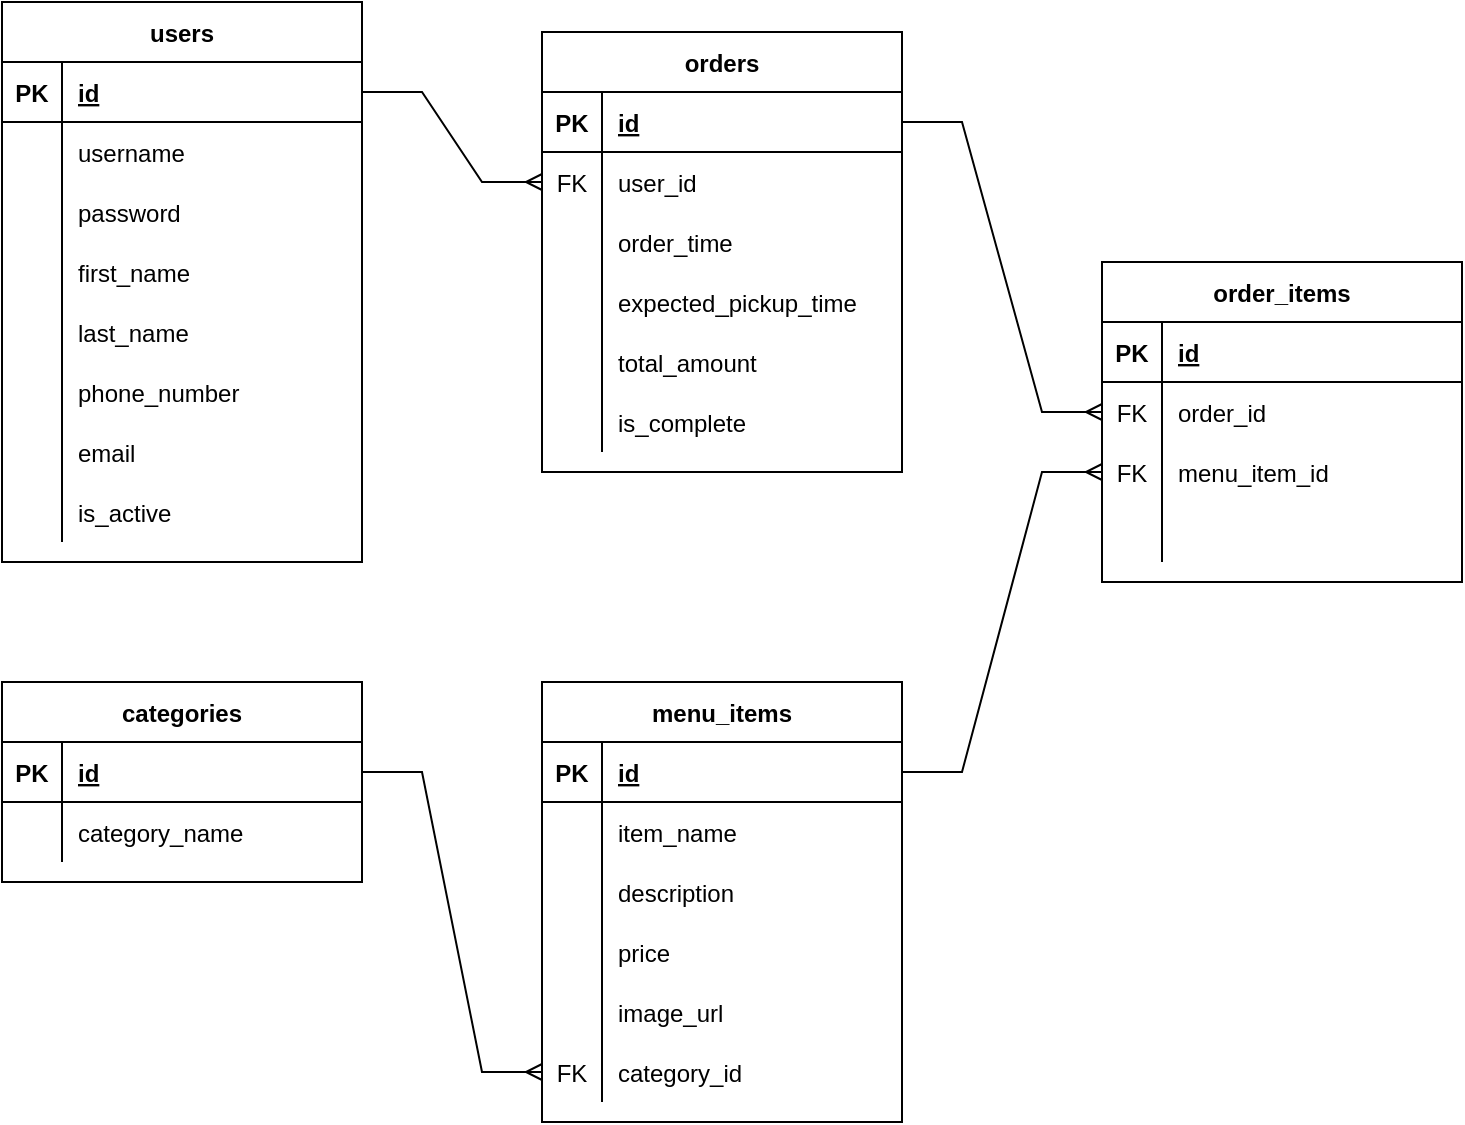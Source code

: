 <mxfile version="18.0.0" type="device"><diagram id="R2lEEEUBdFMjLlhIrx00" name="Page-1"><mxGraphModel dx="1422" dy="715" grid="1" gridSize="10" guides="1" tooltips="1" connect="1" arrows="1" fold="1" page="1" pageScale="1" pageWidth="850" pageHeight="1100" math="0" shadow="0" extFonts="Permanent Marker^https://fonts.googleapis.com/css?family=Permanent+Marker"><root><mxCell id="0"/><mxCell id="1" parent="0"/><mxCell id="MrT8xoMVrpm-2IePUgI--1" value="users" style="shape=table;startSize=30;container=1;collapsible=1;childLayout=tableLayout;fixedRows=1;rowLines=0;fontStyle=1;align=center;resizeLast=1;" parent="1" vertex="1"><mxGeometry x="220" y="100" width="180" height="280" as="geometry"/></mxCell><mxCell id="MrT8xoMVrpm-2IePUgI--2" value="" style="shape=tableRow;horizontal=0;startSize=0;swimlaneHead=0;swimlaneBody=0;fillColor=none;collapsible=0;dropTarget=0;points=[[0,0.5],[1,0.5]];portConstraint=eastwest;top=0;left=0;right=0;bottom=1;" parent="MrT8xoMVrpm-2IePUgI--1" vertex="1"><mxGeometry y="30" width="180" height="30" as="geometry"/></mxCell><mxCell id="MrT8xoMVrpm-2IePUgI--3" value="PK" style="shape=partialRectangle;connectable=0;fillColor=none;top=0;left=0;bottom=0;right=0;fontStyle=1;overflow=hidden;" parent="MrT8xoMVrpm-2IePUgI--2" vertex="1"><mxGeometry width="30" height="30" as="geometry"><mxRectangle width="30" height="30" as="alternateBounds"/></mxGeometry></mxCell><mxCell id="MrT8xoMVrpm-2IePUgI--4" value="id" style="shape=partialRectangle;connectable=0;fillColor=none;top=0;left=0;bottom=0;right=0;align=left;spacingLeft=6;fontStyle=5;overflow=hidden;" parent="MrT8xoMVrpm-2IePUgI--2" vertex="1"><mxGeometry x="30" width="150" height="30" as="geometry"><mxRectangle width="150" height="30" as="alternateBounds"/></mxGeometry></mxCell><mxCell id="MrT8xoMVrpm-2IePUgI--5" value="" style="shape=tableRow;horizontal=0;startSize=0;swimlaneHead=0;swimlaneBody=0;fillColor=none;collapsible=0;dropTarget=0;points=[[0,0.5],[1,0.5]];portConstraint=eastwest;top=0;left=0;right=0;bottom=0;" parent="MrT8xoMVrpm-2IePUgI--1" vertex="1"><mxGeometry y="60" width="180" height="30" as="geometry"/></mxCell><mxCell id="MrT8xoMVrpm-2IePUgI--6" value="" style="shape=partialRectangle;connectable=0;fillColor=none;top=0;left=0;bottom=0;right=0;editable=1;overflow=hidden;" parent="MrT8xoMVrpm-2IePUgI--5" vertex="1"><mxGeometry width="30" height="30" as="geometry"><mxRectangle width="30" height="30" as="alternateBounds"/></mxGeometry></mxCell><mxCell id="MrT8xoMVrpm-2IePUgI--7" value="username" style="shape=partialRectangle;connectable=0;fillColor=none;top=0;left=0;bottom=0;right=0;align=left;spacingLeft=6;overflow=hidden;" parent="MrT8xoMVrpm-2IePUgI--5" vertex="1"><mxGeometry x="30" width="150" height="30" as="geometry"><mxRectangle width="150" height="30" as="alternateBounds"/></mxGeometry></mxCell><mxCell id="MrT8xoMVrpm-2IePUgI--8" value="" style="shape=tableRow;horizontal=0;startSize=0;swimlaneHead=0;swimlaneBody=0;fillColor=none;collapsible=0;dropTarget=0;points=[[0,0.5],[1,0.5]];portConstraint=eastwest;top=0;left=0;right=0;bottom=0;" parent="MrT8xoMVrpm-2IePUgI--1" vertex="1"><mxGeometry y="90" width="180" height="30" as="geometry"/></mxCell><mxCell id="MrT8xoMVrpm-2IePUgI--9" value="" style="shape=partialRectangle;connectable=0;fillColor=none;top=0;left=0;bottom=0;right=0;editable=1;overflow=hidden;" parent="MrT8xoMVrpm-2IePUgI--8" vertex="1"><mxGeometry width="30" height="30" as="geometry"><mxRectangle width="30" height="30" as="alternateBounds"/></mxGeometry></mxCell><mxCell id="MrT8xoMVrpm-2IePUgI--10" value="password" style="shape=partialRectangle;connectable=0;fillColor=none;top=0;left=0;bottom=0;right=0;align=left;spacingLeft=6;overflow=hidden;" parent="MrT8xoMVrpm-2IePUgI--8" vertex="1"><mxGeometry x="30" width="150" height="30" as="geometry"><mxRectangle width="150" height="30" as="alternateBounds"/></mxGeometry></mxCell><mxCell id="MrT8xoMVrpm-2IePUgI--11" value="" style="shape=tableRow;horizontal=0;startSize=0;swimlaneHead=0;swimlaneBody=0;fillColor=none;collapsible=0;dropTarget=0;points=[[0,0.5],[1,0.5]];portConstraint=eastwest;top=0;left=0;right=0;bottom=0;" parent="MrT8xoMVrpm-2IePUgI--1" vertex="1"><mxGeometry y="120" width="180" height="30" as="geometry"/></mxCell><mxCell id="MrT8xoMVrpm-2IePUgI--12" value="" style="shape=partialRectangle;connectable=0;fillColor=none;top=0;left=0;bottom=0;right=0;editable=1;overflow=hidden;" parent="MrT8xoMVrpm-2IePUgI--11" vertex="1"><mxGeometry width="30" height="30" as="geometry"><mxRectangle width="30" height="30" as="alternateBounds"/></mxGeometry></mxCell><mxCell id="MrT8xoMVrpm-2IePUgI--13" value="first_name" style="shape=partialRectangle;connectable=0;fillColor=none;top=0;left=0;bottom=0;right=0;align=left;spacingLeft=6;overflow=hidden;" parent="MrT8xoMVrpm-2IePUgI--11" vertex="1"><mxGeometry x="30" width="150" height="30" as="geometry"><mxRectangle width="150" height="30" as="alternateBounds"/></mxGeometry></mxCell><mxCell id="MrT8xoMVrpm-2IePUgI--15" value="" style="shape=tableRow;horizontal=0;startSize=0;swimlaneHead=0;swimlaneBody=0;fillColor=none;collapsible=0;dropTarget=0;points=[[0,0.5],[1,0.5]];portConstraint=eastwest;top=0;left=0;right=0;bottom=0;" parent="MrT8xoMVrpm-2IePUgI--1" vertex="1"><mxGeometry y="150" width="180" height="30" as="geometry"/></mxCell><mxCell id="MrT8xoMVrpm-2IePUgI--16" value="" style="shape=partialRectangle;connectable=0;fillColor=none;top=0;left=0;bottom=0;right=0;editable=1;overflow=hidden;" parent="MrT8xoMVrpm-2IePUgI--15" vertex="1"><mxGeometry width="30" height="30" as="geometry"><mxRectangle width="30" height="30" as="alternateBounds"/></mxGeometry></mxCell><mxCell id="MrT8xoMVrpm-2IePUgI--17" value="last_name" style="shape=partialRectangle;connectable=0;fillColor=none;top=0;left=0;bottom=0;right=0;align=left;spacingLeft=6;overflow=hidden;" parent="MrT8xoMVrpm-2IePUgI--15" vertex="1"><mxGeometry x="30" width="150" height="30" as="geometry"><mxRectangle width="150" height="30" as="alternateBounds"/></mxGeometry></mxCell><mxCell id="MrT8xoMVrpm-2IePUgI--18" value="" style="shape=tableRow;horizontal=0;startSize=0;swimlaneHead=0;swimlaneBody=0;fillColor=none;collapsible=0;dropTarget=0;points=[[0,0.5],[1,0.5]];portConstraint=eastwest;top=0;left=0;right=0;bottom=0;" parent="MrT8xoMVrpm-2IePUgI--1" vertex="1"><mxGeometry y="180" width="180" height="30" as="geometry"/></mxCell><mxCell id="MrT8xoMVrpm-2IePUgI--19" value="" style="shape=partialRectangle;connectable=0;fillColor=none;top=0;left=0;bottom=0;right=0;editable=1;overflow=hidden;" parent="MrT8xoMVrpm-2IePUgI--18" vertex="1"><mxGeometry width="30" height="30" as="geometry"><mxRectangle width="30" height="30" as="alternateBounds"/></mxGeometry></mxCell><mxCell id="MrT8xoMVrpm-2IePUgI--20" value="phone_number" style="shape=partialRectangle;connectable=0;fillColor=none;top=0;left=0;bottom=0;right=0;align=left;spacingLeft=6;overflow=hidden;" parent="MrT8xoMVrpm-2IePUgI--18" vertex="1"><mxGeometry x="30" width="150" height="30" as="geometry"><mxRectangle width="150" height="30" as="alternateBounds"/></mxGeometry></mxCell><mxCell id="d-73I3RhGnpj638cQ8-X-1" value="" style="shape=tableRow;horizontal=0;startSize=0;swimlaneHead=0;swimlaneBody=0;fillColor=none;collapsible=0;dropTarget=0;points=[[0,0.5],[1,0.5]];portConstraint=eastwest;top=0;left=0;right=0;bottom=0;" parent="MrT8xoMVrpm-2IePUgI--1" vertex="1"><mxGeometry y="210" width="180" height="30" as="geometry"/></mxCell><mxCell id="d-73I3RhGnpj638cQ8-X-2" value="" style="shape=partialRectangle;connectable=0;fillColor=none;top=0;left=0;bottom=0;right=0;editable=1;overflow=hidden;" parent="d-73I3RhGnpj638cQ8-X-1" vertex="1"><mxGeometry width="30" height="30" as="geometry"><mxRectangle width="30" height="30" as="alternateBounds"/></mxGeometry></mxCell><mxCell id="d-73I3RhGnpj638cQ8-X-3" value="email" style="shape=partialRectangle;connectable=0;fillColor=none;top=0;left=0;bottom=0;right=0;align=left;spacingLeft=6;overflow=hidden;" parent="d-73I3RhGnpj638cQ8-X-1" vertex="1"><mxGeometry x="30" width="150" height="30" as="geometry"><mxRectangle width="150" height="30" as="alternateBounds"/></mxGeometry></mxCell><mxCell id="MrT8xoMVrpm-2IePUgI--101" value="" style="shape=tableRow;horizontal=0;startSize=0;swimlaneHead=0;swimlaneBody=0;fillColor=none;collapsible=0;dropTarget=0;points=[[0,0.5],[1,0.5]];portConstraint=eastwest;top=0;left=0;right=0;bottom=0;" parent="MrT8xoMVrpm-2IePUgI--1" vertex="1"><mxGeometry y="240" width="180" height="30" as="geometry"/></mxCell><mxCell id="MrT8xoMVrpm-2IePUgI--102" value="" style="shape=partialRectangle;connectable=0;fillColor=none;top=0;left=0;bottom=0;right=0;editable=1;overflow=hidden;" parent="MrT8xoMVrpm-2IePUgI--101" vertex="1"><mxGeometry width="30" height="30" as="geometry"><mxRectangle width="30" height="30" as="alternateBounds"/></mxGeometry></mxCell><mxCell id="MrT8xoMVrpm-2IePUgI--103" value="is_active" style="shape=partialRectangle;connectable=0;fillColor=none;top=0;left=0;bottom=0;right=0;align=left;spacingLeft=6;overflow=hidden;" parent="MrT8xoMVrpm-2IePUgI--101" vertex="1"><mxGeometry x="30" width="150" height="30" as="geometry"><mxRectangle width="150" height="30" as="alternateBounds"/></mxGeometry></mxCell><mxCell id="MrT8xoMVrpm-2IePUgI--14" value="" style="edgeStyle=entityRelationEdgeStyle;fontSize=12;html=1;endArrow=ERmany;rounded=0;exitX=1;exitY=0.5;exitDx=0;exitDy=0;entryX=0;entryY=0.5;entryDx=0;entryDy=0;" parent="1" source="MrT8xoMVrpm-2IePUgI--2" target="MrT8xoMVrpm-2IePUgI--92" edge="1"><mxGeometry width="100" height="100" relative="1" as="geometry"><mxPoint x="340" y="550" as="sourcePoint"/><mxPoint x="440" y="450" as="targetPoint"/></mxGeometry></mxCell><mxCell id="MrT8xoMVrpm-2IePUgI--53" value="menu_items" style="shape=table;startSize=30;container=1;collapsible=1;childLayout=tableLayout;fixedRows=1;rowLines=0;fontStyle=1;align=center;resizeLast=1;" parent="1" vertex="1"><mxGeometry x="490" y="440" width="180" height="220" as="geometry"/></mxCell><mxCell id="MrT8xoMVrpm-2IePUgI--54" value="" style="shape=tableRow;horizontal=0;startSize=0;swimlaneHead=0;swimlaneBody=0;fillColor=none;collapsible=0;dropTarget=0;points=[[0,0.5],[1,0.5]];portConstraint=eastwest;top=0;left=0;right=0;bottom=1;" parent="MrT8xoMVrpm-2IePUgI--53" vertex="1"><mxGeometry y="30" width="180" height="30" as="geometry"/></mxCell><mxCell id="MrT8xoMVrpm-2IePUgI--55" value="PK" style="shape=partialRectangle;connectable=0;fillColor=none;top=0;left=0;bottom=0;right=0;fontStyle=1;overflow=hidden;" parent="MrT8xoMVrpm-2IePUgI--54" vertex="1"><mxGeometry width="30" height="30" as="geometry"><mxRectangle width="30" height="30" as="alternateBounds"/></mxGeometry></mxCell><mxCell id="MrT8xoMVrpm-2IePUgI--56" value="id" style="shape=partialRectangle;connectable=0;fillColor=none;top=0;left=0;bottom=0;right=0;align=left;spacingLeft=6;fontStyle=5;overflow=hidden;" parent="MrT8xoMVrpm-2IePUgI--54" vertex="1"><mxGeometry x="30" width="150" height="30" as="geometry"><mxRectangle width="150" height="30" as="alternateBounds"/></mxGeometry></mxCell><mxCell id="MrT8xoMVrpm-2IePUgI--57" value="" style="shape=tableRow;horizontal=0;startSize=0;swimlaneHead=0;swimlaneBody=0;fillColor=none;collapsible=0;dropTarget=0;points=[[0,0.5],[1,0.5]];portConstraint=eastwest;top=0;left=0;right=0;bottom=0;" parent="MrT8xoMVrpm-2IePUgI--53" vertex="1"><mxGeometry y="60" width="180" height="30" as="geometry"/></mxCell><mxCell id="MrT8xoMVrpm-2IePUgI--58" value="" style="shape=partialRectangle;connectable=0;fillColor=none;top=0;left=0;bottom=0;right=0;editable=1;overflow=hidden;" parent="MrT8xoMVrpm-2IePUgI--57" vertex="1"><mxGeometry width="30" height="30" as="geometry"><mxRectangle width="30" height="30" as="alternateBounds"/></mxGeometry></mxCell><mxCell id="MrT8xoMVrpm-2IePUgI--59" value="item_name" style="shape=partialRectangle;connectable=0;fillColor=none;top=0;left=0;bottom=0;right=0;align=left;spacingLeft=6;overflow=hidden;" parent="MrT8xoMVrpm-2IePUgI--57" vertex="1"><mxGeometry x="30" width="150" height="30" as="geometry"><mxRectangle width="150" height="30" as="alternateBounds"/></mxGeometry></mxCell><mxCell id="MrT8xoMVrpm-2IePUgI--60" value="" style="shape=tableRow;horizontal=0;startSize=0;swimlaneHead=0;swimlaneBody=0;fillColor=none;collapsible=0;dropTarget=0;points=[[0,0.5],[1,0.5]];portConstraint=eastwest;top=0;left=0;right=0;bottom=0;" parent="MrT8xoMVrpm-2IePUgI--53" vertex="1"><mxGeometry y="90" width="180" height="30" as="geometry"/></mxCell><mxCell id="MrT8xoMVrpm-2IePUgI--61" value="" style="shape=partialRectangle;connectable=0;fillColor=none;top=0;left=0;bottom=0;right=0;editable=1;overflow=hidden;" parent="MrT8xoMVrpm-2IePUgI--60" vertex="1"><mxGeometry width="30" height="30" as="geometry"><mxRectangle width="30" height="30" as="alternateBounds"/></mxGeometry></mxCell><mxCell id="MrT8xoMVrpm-2IePUgI--62" value="description" style="shape=partialRectangle;connectable=0;fillColor=none;top=0;left=0;bottom=0;right=0;align=left;spacingLeft=6;overflow=hidden;" parent="MrT8xoMVrpm-2IePUgI--60" vertex="1"><mxGeometry x="30" width="150" height="30" as="geometry"><mxRectangle width="150" height="30" as="alternateBounds"/></mxGeometry></mxCell><mxCell id="MrT8xoMVrpm-2IePUgI--63" value="" style="shape=tableRow;horizontal=0;startSize=0;swimlaneHead=0;swimlaneBody=0;fillColor=none;collapsible=0;dropTarget=0;points=[[0,0.5],[1,0.5]];portConstraint=eastwest;top=0;left=0;right=0;bottom=0;" parent="MrT8xoMVrpm-2IePUgI--53" vertex="1"><mxGeometry y="120" width="180" height="30" as="geometry"/></mxCell><mxCell id="MrT8xoMVrpm-2IePUgI--64" value="" style="shape=partialRectangle;connectable=0;fillColor=none;top=0;left=0;bottom=0;right=0;editable=1;overflow=hidden;" parent="MrT8xoMVrpm-2IePUgI--63" vertex="1"><mxGeometry width="30" height="30" as="geometry"><mxRectangle width="30" height="30" as="alternateBounds"/></mxGeometry></mxCell><mxCell id="MrT8xoMVrpm-2IePUgI--65" value="price" style="shape=partialRectangle;connectable=0;fillColor=none;top=0;left=0;bottom=0;right=0;align=left;spacingLeft=6;overflow=hidden;" parent="MrT8xoMVrpm-2IePUgI--63" vertex="1"><mxGeometry x="30" width="150" height="30" as="geometry"><mxRectangle width="150" height="30" as="alternateBounds"/></mxGeometry></mxCell><mxCell id="MrT8xoMVrpm-2IePUgI--66" value="" style="shape=tableRow;horizontal=0;startSize=0;swimlaneHead=0;swimlaneBody=0;fillColor=none;collapsible=0;dropTarget=0;points=[[0,0.5],[1,0.5]];portConstraint=eastwest;top=0;left=0;right=0;bottom=0;" parent="MrT8xoMVrpm-2IePUgI--53" vertex="1"><mxGeometry y="150" width="180" height="30" as="geometry"/></mxCell><mxCell id="MrT8xoMVrpm-2IePUgI--67" value="" style="shape=partialRectangle;connectable=0;fillColor=none;top=0;left=0;bottom=0;right=0;editable=1;overflow=hidden;" parent="MrT8xoMVrpm-2IePUgI--66" vertex="1"><mxGeometry width="30" height="30" as="geometry"><mxRectangle width="30" height="30" as="alternateBounds"/></mxGeometry></mxCell><mxCell id="MrT8xoMVrpm-2IePUgI--68" value="image_url" style="shape=partialRectangle;connectable=0;fillColor=none;top=0;left=0;bottom=0;right=0;align=left;spacingLeft=6;overflow=hidden;" parent="MrT8xoMVrpm-2IePUgI--66" vertex="1"><mxGeometry x="30" width="150" height="30" as="geometry"><mxRectangle width="150" height="30" as="alternateBounds"/></mxGeometry></mxCell><mxCell id="MrT8xoMVrpm-2IePUgI--118" value="" style="shape=tableRow;horizontal=0;startSize=0;swimlaneHead=0;swimlaneBody=0;fillColor=none;collapsible=0;dropTarget=0;points=[[0,0.5],[1,0.5]];portConstraint=eastwest;top=0;left=0;right=0;bottom=0;" parent="MrT8xoMVrpm-2IePUgI--53" vertex="1"><mxGeometry y="180" width="180" height="30" as="geometry"/></mxCell><mxCell id="MrT8xoMVrpm-2IePUgI--119" value="FK" style="shape=partialRectangle;connectable=0;fillColor=none;top=0;left=0;bottom=0;right=0;editable=1;overflow=hidden;" parent="MrT8xoMVrpm-2IePUgI--118" vertex="1"><mxGeometry width="30" height="30" as="geometry"><mxRectangle width="30" height="30" as="alternateBounds"/></mxGeometry></mxCell><mxCell id="MrT8xoMVrpm-2IePUgI--120" value="category_id" style="shape=partialRectangle;connectable=0;fillColor=none;top=0;left=0;bottom=0;right=0;align=left;spacingLeft=6;overflow=hidden;" parent="MrT8xoMVrpm-2IePUgI--118" vertex="1"><mxGeometry x="30" width="150" height="30" as="geometry"><mxRectangle width="150" height="30" as="alternateBounds"/></mxGeometry></mxCell><mxCell id="MrT8xoMVrpm-2IePUgI--69" value="categories" style="shape=table;startSize=30;container=1;collapsible=1;childLayout=tableLayout;fixedRows=1;rowLines=0;fontStyle=1;align=center;resizeLast=1;" parent="1" vertex="1"><mxGeometry x="220" y="440" width="180" height="100" as="geometry"/></mxCell><mxCell id="MrT8xoMVrpm-2IePUgI--70" value="" style="shape=tableRow;horizontal=0;startSize=0;swimlaneHead=0;swimlaneBody=0;fillColor=none;collapsible=0;dropTarget=0;points=[[0,0.5],[1,0.5]];portConstraint=eastwest;top=0;left=0;right=0;bottom=1;" parent="MrT8xoMVrpm-2IePUgI--69" vertex="1"><mxGeometry y="30" width="180" height="30" as="geometry"/></mxCell><mxCell id="MrT8xoMVrpm-2IePUgI--71" value="PK" style="shape=partialRectangle;connectable=0;fillColor=none;top=0;left=0;bottom=0;right=0;fontStyle=1;overflow=hidden;" parent="MrT8xoMVrpm-2IePUgI--70" vertex="1"><mxGeometry width="30" height="30" as="geometry"><mxRectangle width="30" height="30" as="alternateBounds"/></mxGeometry></mxCell><mxCell id="MrT8xoMVrpm-2IePUgI--72" value="id" style="shape=partialRectangle;connectable=0;fillColor=none;top=0;left=0;bottom=0;right=0;align=left;spacingLeft=6;fontStyle=5;overflow=hidden;" parent="MrT8xoMVrpm-2IePUgI--70" vertex="1"><mxGeometry x="30" width="150" height="30" as="geometry"><mxRectangle width="150" height="30" as="alternateBounds"/></mxGeometry></mxCell><mxCell id="MrT8xoMVrpm-2IePUgI--73" value="" style="shape=tableRow;horizontal=0;startSize=0;swimlaneHead=0;swimlaneBody=0;fillColor=none;collapsible=0;dropTarget=0;points=[[0,0.5],[1,0.5]];portConstraint=eastwest;top=0;left=0;right=0;bottom=0;" parent="MrT8xoMVrpm-2IePUgI--69" vertex="1"><mxGeometry y="60" width="180" height="30" as="geometry"/></mxCell><mxCell id="MrT8xoMVrpm-2IePUgI--74" value="" style="shape=partialRectangle;connectable=0;fillColor=none;top=0;left=0;bottom=0;right=0;editable=1;overflow=hidden;" parent="MrT8xoMVrpm-2IePUgI--73" vertex="1"><mxGeometry width="30" height="30" as="geometry"><mxRectangle width="30" height="30" as="alternateBounds"/></mxGeometry></mxCell><mxCell id="MrT8xoMVrpm-2IePUgI--75" value="category_name" style="shape=partialRectangle;connectable=0;fillColor=none;top=0;left=0;bottom=0;right=0;align=left;spacingLeft=6;overflow=hidden;" parent="MrT8xoMVrpm-2IePUgI--73" vertex="1"><mxGeometry x="30" width="150" height="30" as="geometry"><mxRectangle width="150" height="30" as="alternateBounds"/></mxGeometry></mxCell><mxCell id="MrT8xoMVrpm-2IePUgI--88" value="orders" style="shape=table;startSize=30;container=1;collapsible=1;childLayout=tableLayout;fixedRows=1;rowLines=0;fontStyle=1;align=center;resizeLast=1;" parent="1" vertex="1"><mxGeometry x="490" y="115" width="180" height="220" as="geometry"/></mxCell><mxCell id="MrT8xoMVrpm-2IePUgI--89" value="" style="shape=tableRow;horizontal=0;startSize=0;swimlaneHead=0;swimlaneBody=0;fillColor=none;collapsible=0;dropTarget=0;points=[[0,0.5],[1,0.5]];portConstraint=eastwest;top=0;left=0;right=0;bottom=1;" parent="MrT8xoMVrpm-2IePUgI--88" vertex="1"><mxGeometry y="30" width="180" height="30" as="geometry"/></mxCell><mxCell id="MrT8xoMVrpm-2IePUgI--90" value="PK" style="shape=partialRectangle;connectable=0;fillColor=none;top=0;left=0;bottom=0;right=0;fontStyle=1;overflow=hidden;" parent="MrT8xoMVrpm-2IePUgI--89" vertex="1"><mxGeometry width="30" height="30" as="geometry"><mxRectangle width="30" height="30" as="alternateBounds"/></mxGeometry></mxCell><mxCell id="MrT8xoMVrpm-2IePUgI--91" value="id" style="shape=partialRectangle;connectable=0;fillColor=none;top=0;left=0;bottom=0;right=0;align=left;spacingLeft=6;fontStyle=5;overflow=hidden;" parent="MrT8xoMVrpm-2IePUgI--89" vertex="1"><mxGeometry x="30" width="150" height="30" as="geometry"><mxRectangle width="150" height="30" as="alternateBounds"/></mxGeometry></mxCell><mxCell id="MrT8xoMVrpm-2IePUgI--92" value="" style="shape=tableRow;horizontal=0;startSize=0;swimlaneHead=0;swimlaneBody=0;fillColor=none;collapsible=0;dropTarget=0;points=[[0,0.5],[1,0.5]];portConstraint=eastwest;top=0;left=0;right=0;bottom=0;" parent="MrT8xoMVrpm-2IePUgI--88" vertex="1"><mxGeometry y="60" width="180" height="30" as="geometry"/></mxCell><mxCell id="MrT8xoMVrpm-2IePUgI--93" value="FK" style="shape=partialRectangle;connectable=0;fillColor=none;top=0;left=0;bottom=0;right=0;editable=1;overflow=hidden;" parent="MrT8xoMVrpm-2IePUgI--92" vertex="1"><mxGeometry width="30" height="30" as="geometry"><mxRectangle width="30" height="30" as="alternateBounds"/></mxGeometry></mxCell><mxCell id="MrT8xoMVrpm-2IePUgI--94" value="user_id" style="shape=partialRectangle;connectable=0;fillColor=none;top=0;left=0;bottom=0;right=0;align=left;spacingLeft=6;overflow=hidden;" parent="MrT8xoMVrpm-2IePUgI--92" vertex="1"><mxGeometry x="30" width="150" height="30" as="geometry"><mxRectangle width="150" height="30" as="alternateBounds"/></mxGeometry></mxCell><mxCell id="MrT8xoMVrpm-2IePUgI--95" value="" style="shape=tableRow;horizontal=0;startSize=0;swimlaneHead=0;swimlaneBody=0;fillColor=none;collapsible=0;dropTarget=0;points=[[0,0.5],[1,0.5]];portConstraint=eastwest;top=0;left=0;right=0;bottom=0;" parent="MrT8xoMVrpm-2IePUgI--88" vertex="1"><mxGeometry y="90" width="180" height="30" as="geometry"/></mxCell><mxCell id="MrT8xoMVrpm-2IePUgI--96" value="" style="shape=partialRectangle;connectable=0;fillColor=none;top=0;left=0;bottom=0;right=0;editable=1;overflow=hidden;" parent="MrT8xoMVrpm-2IePUgI--95" vertex="1"><mxGeometry width="30" height="30" as="geometry"><mxRectangle width="30" height="30" as="alternateBounds"/></mxGeometry></mxCell><mxCell id="MrT8xoMVrpm-2IePUgI--97" value="order_time" style="shape=partialRectangle;connectable=0;fillColor=none;top=0;left=0;bottom=0;right=0;align=left;spacingLeft=6;overflow=hidden;" parent="MrT8xoMVrpm-2IePUgI--95" vertex="1"><mxGeometry x="30" width="150" height="30" as="geometry"><mxRectangle width="150" height="30" as="alternateBounds"/></mxGeometry></mxCell><mxCell id="MrT8xoMVrpm-2IePUgI--98" value="" style="shape=tableRow;horizontal=0;startSize=0;swimlaneHead=0;swimlaneBody=0;fillColor=none;collapsible=0;dropTarget=0;points=[[0,0.5],[1,0.5]];portConstraint=eastwest;top=0;left=0;right=0;bottom=0;" parent="MrT8xoMVrpm-2IePUgI--88" vertex="1"><mxGeometry y="120" width="180" height="30" as="geometry"/></mxCell><mxCell id="MrT8xoMVrpm-2IePUgI--99" value="" style="shape=partialRectangle;connectable=0;fillColor=none;top=0;left=0;bottom=0;right=0;editable=1;overflow=hidden;" parent="MrT8xoMVrpm-2IePUgI--98" vertex="1"><mxGeometry width="30" height="30" as="geometry"><mxRectangle width="30" height="30" as="alternateBounds"/></mxGeometry></mxCell><mxCell id="MrT8xoMVrpm-2IePUgI--100" value="expected_pickup_time" style="shape=partialRectangle;connectable=0;fillColor=none;top=0;left=0;bottom=0;right=0;align=left;spacingLeft=6;overflow=hidden;" parent="MrT8xoMVrpm-2IePUgI--98" vertex="1"><mxGeometry x="30" width="150" height="30" as="geometry"><mxRectangle width="150" height="30" as="alternateBounds"/></mxGeometry></mxCell><mxCell id="MrT8xoMVrpm-2IePUgI--107" value="" style="shape=tableRow;horizontal=0;startSize=0;swimlaneHead=0;swimlaneBody=0;fillColor=none;collapsible=0;dropTarget=0;points=[[0,0.5],[1,0.5]];portConstraint=eastwest;top=0;left=0;right=0;bottom=0;" parent="MrT8xoMVrpm-2IePUgI--88" vertex="1"><mxGeometry y="150" width="180" height="30" as="geometry"/></mxCell><mxCell id="MrT8xoMVrpm-2IePUgI--108" value="" style="shape=partialRectangle;connectable=0;fillColor=none;top=0;left=0;bottom=0;right=0;editable=1;overflow=hidden;" parent="MrT8xoMVrpm-2IePUgI--107" vertex="1"><mxGeometry width="30" height="30" as="geometry"><mxRectangle width="30" height="30" as="alternateBounds"/></mxGeometry></mxCell><mxCell id="MrT8xoMVrpm-2IePUgI--109" value="total_amount" style="shape=partialRectangle;connectable=0;fillColor=none;top=0;left=0;bottom=0;right=0;align=left;spacingLeft=6;overflow=hidden;" parent="MrT8xoMVrpm-2IePUgI--107" vertex="1"><mxGeometry x="30" width="150" height="30" as="geometry"><mxRectangle width="150" height="30" as="alternateBounds"/></mxGeometry></mxCell><mxCell id="MrT8xoMVrpm-2IePUgI--110" value="" style="shape=tableRow;horizontal=0;startSize=0;swimlaneHead=0;swimlaneBody=0;fillColor=none;collapsible=0;dropTarget=0;points=[[0,0.5],[1,0.5]];portConstraint=eastwest;top=0;left=0;right=0;bottom=0;" parent="MrT8xoMVrpm-2IePUgI--88" vertex="1"><mxGeometry y="180" width="180" height="30" as="geometry"/></mxCell><mxCell id="MrT8xoMVrpm-2IePUgI--111" value="" style="shape=partialRectangle;connectable=0;fillColor=none;top=0;left=0;bottom=0;right=0;editable=1;overflow=hidden;" parent="MrT8xoMVrpm-2IePUgI--110" vertex="1"><mxGeometry width="30" height="30" as="geometry"><mxRectangle width="30" height="30" as="alternateBounds"/></mxGeometry></mxCell><mxCell id="MrT8xoMVrpm-2IePUgI--112" value="is_complete" style="shape=partialRectangle;connectable=0;fillColor=none;top=0;left=0;bottom=0;right=0;align=left;spacingLeft=6;overflow=hidden;" parent="MrT8xoMVrpm-2IePUgI--110" vertex="1"><mxGeometry x="30" width="150" height="30" as="geometry"><mxRectangle width="150" height="30" as="alternateBounds"/></mxGeometry></mxCell><mxCell id="MrT8xoMVrpm-2IePUgI--121" value="" style="edgeStyle=entityRelationEdgeStyle;fontSize=12;html=1;endArrow=ERmany;rounded=0;exitX=1;exitY=0.5;exitDx=0;exitDy=0;entryX=0;entryY=0.5;entryDx=0;entryDy=0;" parent="1" source="MrT8xoMVrpm-2IePUgI--70" target="MrT8xoMVrpm-2IePUgI--118" edge="1"><mxGeometry width="100" height="100" relative="1" as="geometry"><mxPoint x="340" y="540" as="sourcePoint"/><mxPoint x="440" y="440" as="targetPoint"/></mxGeometry></mxCell><mxCell id="MrT8xoMVrpm-2IePUgI--122" value="order_items" style="shape=table;startSize=30;container=1;collapsible=1;childLayout=tableLayout;fixedRows=1;rowLines=0;fontStyle=1;align=center;resizeLast=1;" parent="1" vertex="1"><mxGeometry x="770" y="230" width="180" height="160" as="geometry"/></mxCell><mxCell id="MrT8xoMVrpm-2IePUgI--123" value="" style="shape=tableRow;horizontal=0;startSize=0;swimlaneHead=0;swimlaneBody=0;fillColor=none;collapsible=0;dropTarget=0;points=[[0,0.5],[1,0.5]];portConstraint=eastwest;top=0;left=0;right=0;bottom=1;" parent="MrT8xoMVrpm-2IePUgI--122" vertex="1"><mxGeometry y="30" width="180" height="30" as="geometry"/></mxCell><mxCell id="MrT8xoMVrpm-2IePUgI--124" value="PK" style="shape=partialRectangle;connectable=0;fillColor=none;top=0;left=0;bottom=0;right=0;fontStyle=1;overflow=hidden;" parent="MrT8xoMVrpm-2IePUgI--123" vertex="1"><mxGeometry width="30" height="30" as="geometry"><mxRectangle width="30" height="30" as="alternateBounds"/></mxGeometry></mxCell><mxCell id="MrT8xoMVrpm-2IePUgI--125" value="id" style="shape=partialRectangle;connectable=0;fillColor=none;top=0;left=0;bottom=0;right=0;align=left;spacingLeft=6;fontStyle=5;overflow=hidden;" parent="MrT8xoMVrpm-2IePUgI--123" vertex="1"><mxGeometry x="30" width="150" height="30" as="geometry"><mxRectangle width="150" height="30" as="alternateBounds"/></mxGeometry></mxCell><mxCell id="MrT8xoMVrpm-2IePUgI--126" value="" style="shape=tableRow;horizontal=0;startSize=0;swimlaneHead=0;swimlaneBody=0;fillColor=none;collapsible=0;dropTarget=0;points=[[0,0.5],[1,0.5]];portConstraint=eastwest;top=0;left=0;right=0;bottom=0;" parent="MrT8xoMVrpm-2IePUgI--122" vertex="1"><mxGeometry y="60" width="180" height="30" as="geometry"/></mxCell><mxCell id="MrT8xoMVrpm-2IePUgI--127" value="FK" style="shape=partialRectangle;connectable=0;fillColor=none;top=0;left=0;bottom=0;right=0;editable=1;overflow=hidden;" parent="MrT8xoMVrpm-2IePUgI--126" vertex="1"><mxGeometry width="30" height="30" as="geometry"><mxRectangle width="30" height="30" as="alternateBounds"/></mxGeometry></mxCell><mxCell id="MrT8xoMVrpm-2IePUgI--128" value="order_id" style="shape=partialRectangle;connectable=0;fillColor=none;top=0;left=0;bottom=0;right=0;align=left;spacingLeft=6;overflow=hidden;" parent="MrT8xoMVrpm-2IePUgI--126" vertex="1"><mxGeometry x="30" width="150" height="30" as="geometry"><mxRectangle width="150" height="30" as="alternateBounds"/></mxGeometry></mxCell><mxCell id="MrT8xoMVrpm-2IePUgI--129" value="" style="shape=tableRow;horizontal=0;startSize=0;swimlaneHead=0;swimlaneBody=0;fillColor=none;collapsible=0;dropTarget=0;points=[[0,0.5],[1,0.5]];portConstraint=eastwest;top=0;left=0;right=0;bottom=0;" parent="MrT8xoMVrpm-2IePUgI--122" vertex="1"><mxGeometry y="90" width="180" height="30" as="geometry"/></mxCell><mxCell id="MrT8xoMVrpm-2IePUgI--130" value="FK" style="shape=partialRectangle;connectable=0;fillColor=none;top=0;left=0;bottom=0;right=0;editable=1;overflow=hidden;" parent="MrT8xoMVrpm-2IePUgI--129" vertex="1"><mxGeometry width="30" height="30" as="geometry"><mxRectangle width="30" height="30" as="alternateBounds"/></mxGeometry></mxCell><mxCell id="MrT8xoMVrpm-2IePUgI--131" value="menu_item_id" style="shape=partialRectangle;connectable=0;fillColor=none;top=0;left=0;bottom=0;right=0;align=left;spacingLeft=6;overflow=hidden;" parent="MrT8xoMVrpm-2IePUgI--129" vertex="1"><mxGeometry x="30" width="150" height="30" as="geometry"><mxRectangle width="150" height="30" as="alternateBounds"/></mxGeometry></mxCell><mxCell id="MrT8xoMVrpm-2IePUgI--132" value="" style="shape=tableRow;horizontal=0;startSize=0;swimlaneHead=0;swimlaneBody=0;fillColor=none;collapsible=0;dropTarget=0;points=[[0,0.5],[1,0.5]];portConstraint=eastwest;top=0;left=0;right=0;bottom=0;" parent="MrT8xoMVrpm-2IePUgI--122" vertex="1"><mxGeometry y="120" width="180" height="30" as="geometry"/></mxCell><mxCell id="MrT8xoMVrpm-2IePUgI--133" value="" style="shape=partialRectangle;connectable=0;fillColor=none;top=0;left=0;bottom=0;right=0;editable=1;overflow=hidden;" parent="MrT8xoMVrpm-2IePUgI--132" vertex="1"><mxGeometry width="30" height="30" as="geometry"><mxRectangle width="30" height="30" as="alternateBounds"/></mxGeometry></mxCell><mxCell id="MrT8xoMVrpm-2IePUgI--134" value="" style="shape=partialRectangle;connectable=0;fillColor=none;top=0;left=0;bottom=0;right=0;align=left;spacingLeft=6;overflow=hidden;" parent="MrT8xoMVrpm-2IePUgI--132" vertex="1"><mxGeometry x="30" width="150" height="30" as="geometry"><mxRectangle width="150" height="30" as="alternateBounds"/></mxGeometry></mxCell><mxCell id="MrT8xoMVrpm-2IePUgI--135" value="" style="edgeStyle=entityRelationEdgeStyle;fontSize=12;html=1;endArrow=ERmany;rounded=0;exitX=1;exitY=0.5;exitDx=0;exitDy=0;entryX=0;entryY=0.5;entryDx=0;entryDy=0;" parent="1" source="MrT8xoMVrpm-2IePUgI--89" target="MrT8xoMVrpm-2IePUgI--126" edge="1"><mxGeometry width="100" height="100" relative="1" as="geometry"><mxPoint x="370" y="350" as="sourcePoint"/><mxPoint x="470" y="250" as="targetPoint"/></mxGeometry></mxCell><mxCell id="MrT8xoMVrpm-2IePUgI--136" value="" style="edgeStyle=entityRelationEdgeStyle;fontSize=12;html=1;endArrow=ERmany;rounded=0;exitX=1;exitY=0.5;exitDx=0;exitDy=0;entryX=0;entryY=0.5;entryDx=0;entryDy=0;" parent="1" source="MrT8xoMVrpm-2IePUgI--54" target="MrT8xoMVrpm-2IePUgI--129" edge="1"><mxGeometry width="100" height="100" relative="1" as="geometry"><mxPoint x="810" y="370" as="sourcePoint"/><mxPoint x="930" y="540" as="targetPoint"/></mxGeometry></mxCell></root></mxGraphModel></diagram></mxfile>
